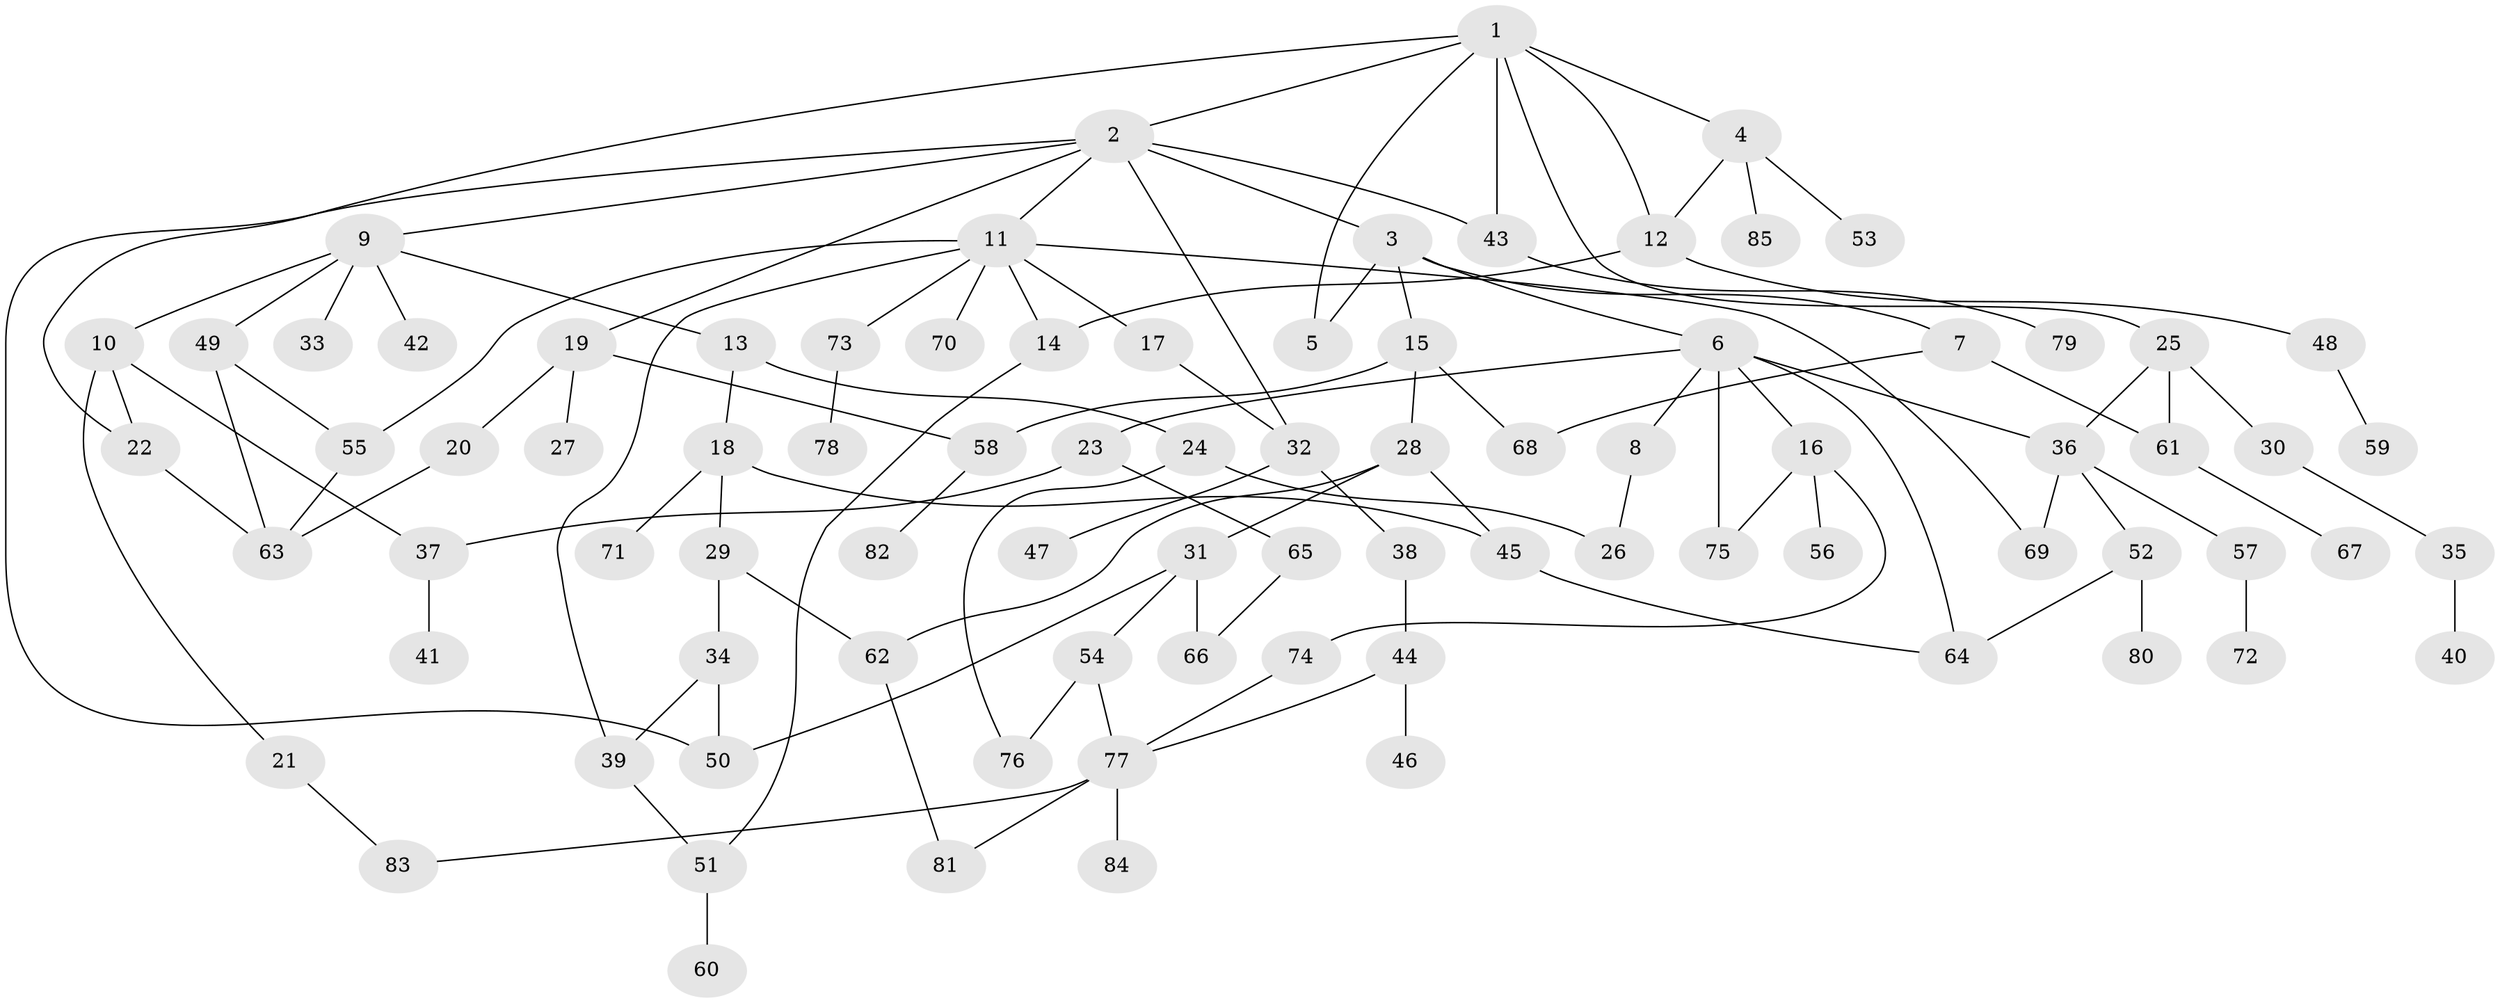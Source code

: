 // Generated by graph-tools (version 1.1) at 2025/10/02/27/25 16:10:54]
// undirected, 85 vertices, 116 edges
graph export_dot {
graph [start="1"]
  node [color=gray90,style=filled];
  1;
  2;
  3;
  4;
  5;
  6;
  7;
  8;
  9;
  10;
  11;
  12;
  13;
  14;
  15;
  16;
  17;
  18;
  19;
  20;
  21;
  22;
  23;
  24;
  25;
  26;
  27;
  28;
  29;
  30;
  31;
  32;
  33;
  34;
  35;
  36;
  37;
  38;
  39;
  40;
  41;
  42;
  43;
  44;
  45;
  46;
  47;
  48;
  49;
  50;
  51;
  52;
  53;
  54;
  55;
  56;
  57;
  58;
  59;
  60;
  61;
  62;
  63;
  64;
  65;
  66;
  67;
  68;
  69;
  70;
  71;
  72;
  73;
  74;
  75;
  76;
  77;
  78;
  79;
  80;
  81;
  82;
  83;
  84;
  85;
  1 -- 2;
  1 -- 4;
  1 -- 12;
  1 -- 25;
  1 -- 43;
  1 -- 22;
  1 -- 5;
  2 -- 3;
  2 -- 9;
  2 -- 11;
  2 -- 19;
  2 -- 32;
  2 -- 43;
  2 -- 50;
  3 -- 5;
  3 -- 6;
  3 -- 7;
  3 -- 15;
  4 -- 53;
  4 -- 85;
  4 -- 12;
  6 -- 8;
  6 -- 16;
  6 -- 23;
  6 -- 64;
  6 -- 75;
  6 -- 36;
  7 -- 68;
  7 -- 61;
  8 -- 26;
  9 -- 10;
  9 -- 13;
  9 -- 33;
  9 -- 42;
  9 -- 49;
  10 -- 21;
  10 -- 22;
  10 -- 37;
  11 -- 17;
  11 -- 55;
  11 -- 69;
  11 -- 70;
  11 -- 73;
  11 -- 14;
  11 -- 39;
  12 -- 14;
  12 -- 48;
  13 -- 18;
  13 -- 24;
  14 -- 51;
  15 -- 28;
  15 -- 58;
  15 -- 68;
  16 -- 56;
  16 -- 74;
  16 -- 75;
  17 -- 32;
  18 -- 29;
  18 -- 71;
  18 -- 45;
  19 -- 20;
  19 -- 27;
  19 -- 58;
  20 -- 63;
  21 -- 83;
  22 -- 63;
  23 -- 65;
  23 -- 37;
  24 -- 76;
  24 -- 26;
  25 -- 30;
  25 -- 36;
  25 -- 61;
  28 -- 31;
  28 -- 45;
  28 -- 62;
  29 -- 34;
  29 -- 62;
  30 -- 35;
  31 -- 54;
  31 -- 66;
  31 -- 50;
  32 -- 38;
  32 -- 47;
  34 -- 39;
  34 -- 50;
  35 -- 40;
  36 -- 52;
  36 -- 57;
  36 -- 69;
  37 -- 41;
  38 -- 44;
  39 -- 51;
  43 -- 79;
  44 -- 46;
  44 -- 77;
  45 -- 64;
  48 -- 59;
  49 -- 63;
  49 -- 55;
  51 -- 60;
  52 -- 80;
  52 -- 64;
  54 -- 77;
  54 -- 76;
  55 -- 63;
  57 -- 72;
  58 -- 82;
  61 -- 67;
  62 -- 81;
  65 -- 66;
  73 -- 78;
  74 -- 77;
  77 -- 81;
  77 -- 83;
  77 -- 84;
}
